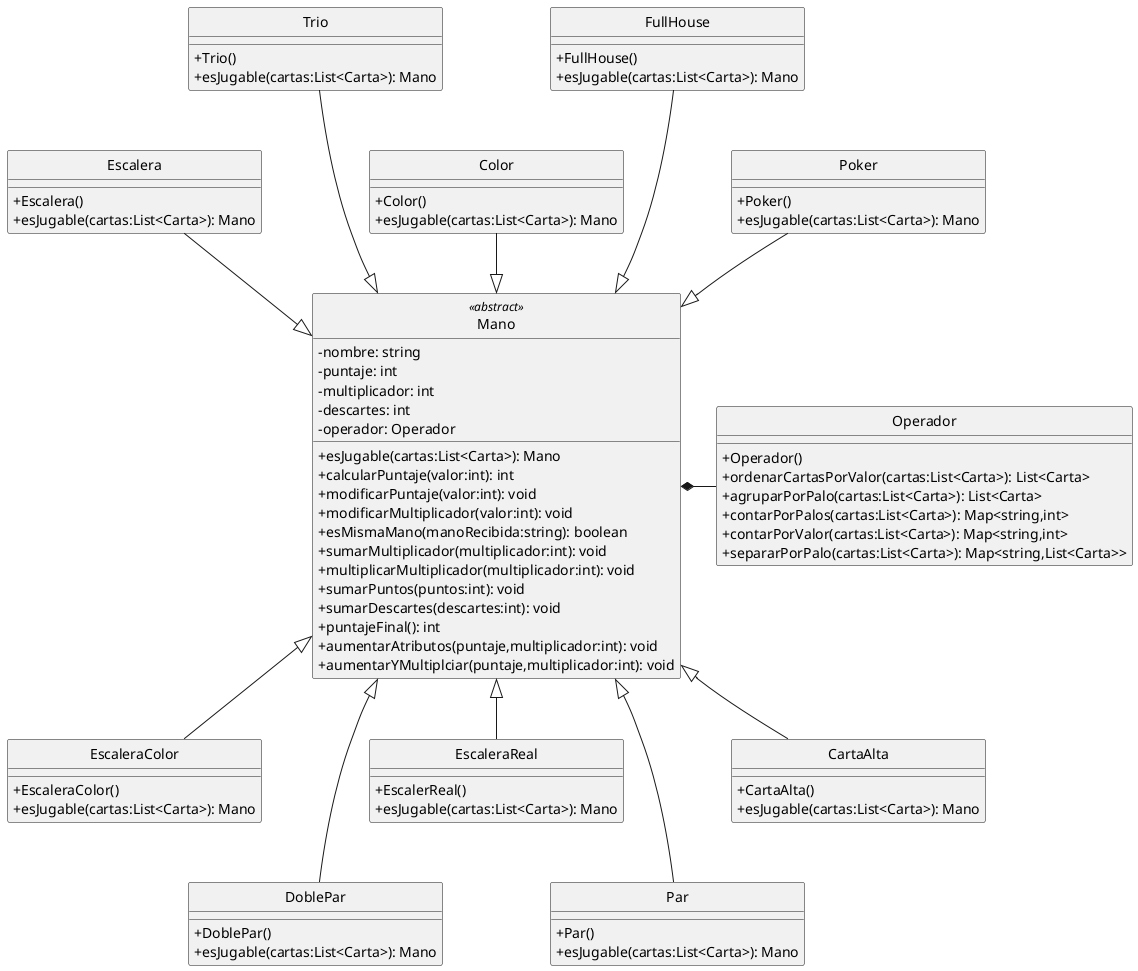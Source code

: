 @startuml Diagrama de Clases

skinparam monochrome true
hide circle
skinparam classAttributeIconSize 0

class Mano <<abstract>> {
    -nombre: string
    -puntaje: int
    -multiplicador: int
    -descartes: int
    -operador: Operador
    +esJugable(cartas:List<Carta>): Mano
    +calcularPuntaje(valor:int): int
    +modificarPuntaje(valor:int): void
    +modificarMultiplicador(valor:int): void
    +esMismaMano(manoRecibida:string): boolean
    +sumarMultiplicador(multiplicador:int): void
    +multiplicarMultiplicador(multiplicador:int): void
    +sumarPuntos(puntos:int): void
    +sumarDescartes(descartes:int): void
    +puntajeFinal(): int
    +aumentarAtributos(puntaje,multiplicador:int): void
    +aumentarYMultiplciar(puntaje,multiplicador:int): void
}


class EscaleraColor {
    +EscaleraColor()
    +esJugable(cartas:List<Carta>): Mano
}
class Poker {
    +Poker()
    +esJugable(cartas:List<Carta>): Mano
}

class FullHouse {
    +FullHouse()
    +esJugable(cartas:List<Carta>): Mano
}

class Escalera {
    +Escalera()
    +esJugable(cartas:List<Carta>): Mano
}

class Color {
    +Color()
    +esJugable(cartas:List<Carta>): Mano
}

class Trio {
    +Trio()
    +esJugable(cartas:List<Carta>): Mano
}

class DoblePar {
    +DoblePar()
    +esJugable(cartas:List<Carta>): Mano
}

class Operador{
    +Operador()
    +ordenarCartasPorValor(cartas:List<Carta>): List<Carta>
    +agruparPorPalo(cartas:List<Carta>): List<Carta>
    +contarPorPalos(cartas:List<Carta>): Map<string,int>
    +contarPorValor(cartas:List<Carta>): Map<string,int>
    +separarPorPalo(cartas:List<Carta>): Map<string,List<Carta>>
}

class EscaleraReal {
    +EscalerReal()
    +esJugable(cartas:List<Carta>): Mano
}

class Par {
    +Par()
    +esJugable(cartas:List<Carta>): Mano
}

class CartaAlta {
    +CartaAlta()
    +esJugable(cartas:List<Carta>): Mano
}

Mano <|-- EscaleraReal
Mano <|-up- Poker
Mano <|--up- FullHouse
Mano <|-up- Color
Mano <|--up- Trio
Mano <|-up- Escalera
Mano <|--- DoblePar
Mano <|--- Par
Mano <|-- CartaAlta
Mano <|-- EscaleraColor
Mano *-right- Operador

@enduml